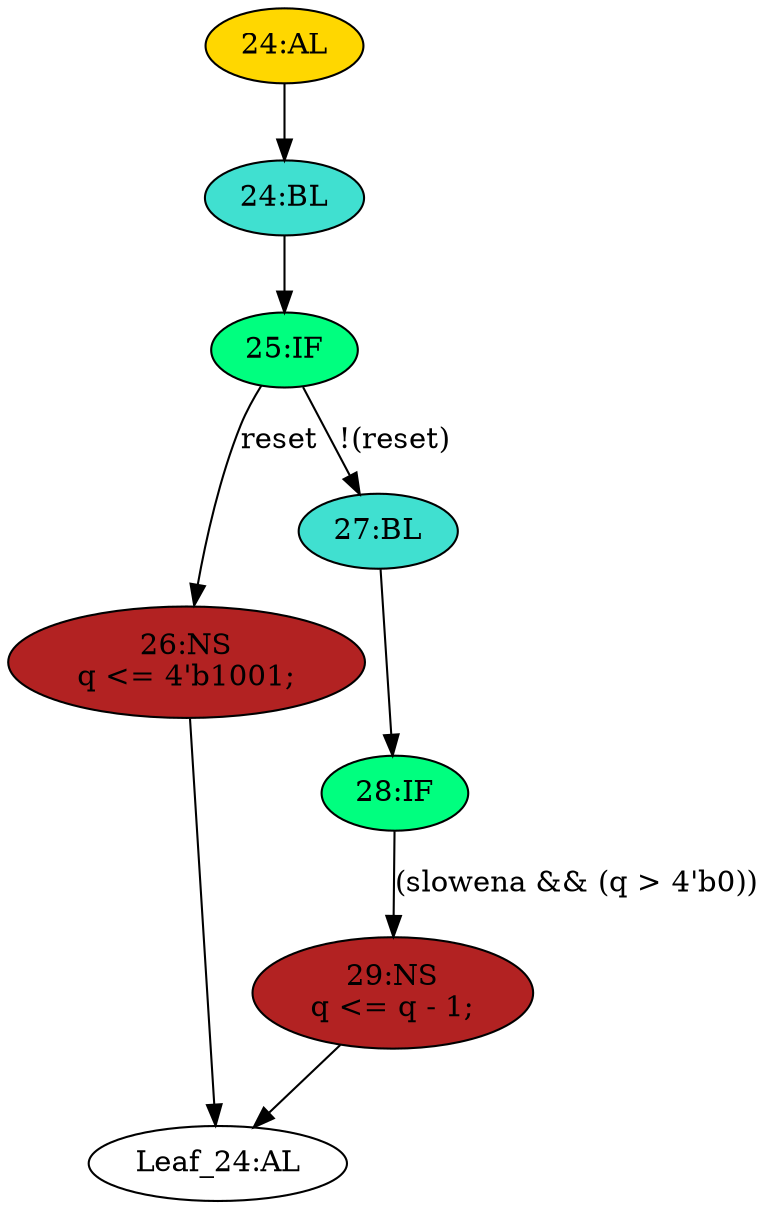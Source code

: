 strict digraph "" {
	node [label="\N"];
	"26:NS"	[ast="<pyverilog.vparser.ast.NonblockingSubstitution object at 0x7f866feb02d0>",
		fillcolor=firebrick,
		label="26:NS
q <= 4'b1001;",
		statements="[<pyverilog.vparser.ast.NonblockingSubstitution object at 0x7f866feb02d0>]",
		style=filled,
		typ=NonblockingSubstitution];
	"Leaf_24:AL"	[def_var="['q']",
		label="Leaf_24:AL"];
	"26:NS" -> "Leaf_24:AL"	[cond="[]",
		lineno=None];
	"28:IF"	[ast="<pyverilog.vparser.ast.IfStatement object at 0x7f866fe8eed0>",
		fillcolor=springgreen,
		label="28:IF",
		statements="[]",
		style=filled,
		typ=IfStatement];
	"29:NS"	[ast="<pyverilog.vparser.ast.NonblockingSubstitution object at 0x7f866fe8ef50>",
		fillcolor=firebrick,
		label="29:NS
q <= q - 1;",
		statements="[<pyverilog.vparser.ast.NonblockingSubstitution object at 0x7f866fe8ef50>]",
		style=filled,
		typ=NonblockingSubstitution];
	"28:IF" -> "29:NS"	[cond="['slowena', 'q']",
		label="(slowena && (q > 4'b0))",
		lineno=28];
	"24:BL"	[ast="<pyverilog.vparser.ast.Block object at 0x7f866fe8edd0>",
		fillcolor=turquoise,
		label="24:BL",
		statements="[]",
		style=filled,
		typ=Block];
	"25:IF"	[ast="<pyverilog.vparser.ast.IfStatement object at 0x7f866fe8ee10>",
		fillcolor=springgreen,
		label="25:IF",
		statements="[]",
		style=filled,
		typ=IfStatement];
	"24:BL" -> "25:IF"	[cond="[]",
		lineno=None];
	"27:BL"	[ast="<pyverilog.vparser.ast.Block object at 0x7f866fe8ee90>",
		fillcolor=turquoise,
		label="27:BL",
		statements="[]",
		style=filled,
		typ=Block];
	"27:BL" -> "28:IF"	[cond="[]",
		lineno=None];
	"25:IF" -> "26:NS"	[cond="['reset']",
		label=reset,
		lineno=25];
	"25:IF" -> "27:BL"	[cond="['reset']",
		label="!(reset)",
		lineno=25];
	"24:AL"	[ast="<pyverilog.vparser.ast.Always object at 0x7f866fe8e5d0>",
		clk_sens=True,
		fillcolor=gold,
		label="24:AL",
		sens="['clk']",
		statements="[]",
		style=filled,
		typ=Always,
		use_var="['reset', 'q', 'slowena']"];
	"24:AL" -> "24:BL"	[cond="[]",
		lineno=None];
	"29:NS" -> "Leaf_24:AL"	[cond="[]",
		lineno=None];
}

